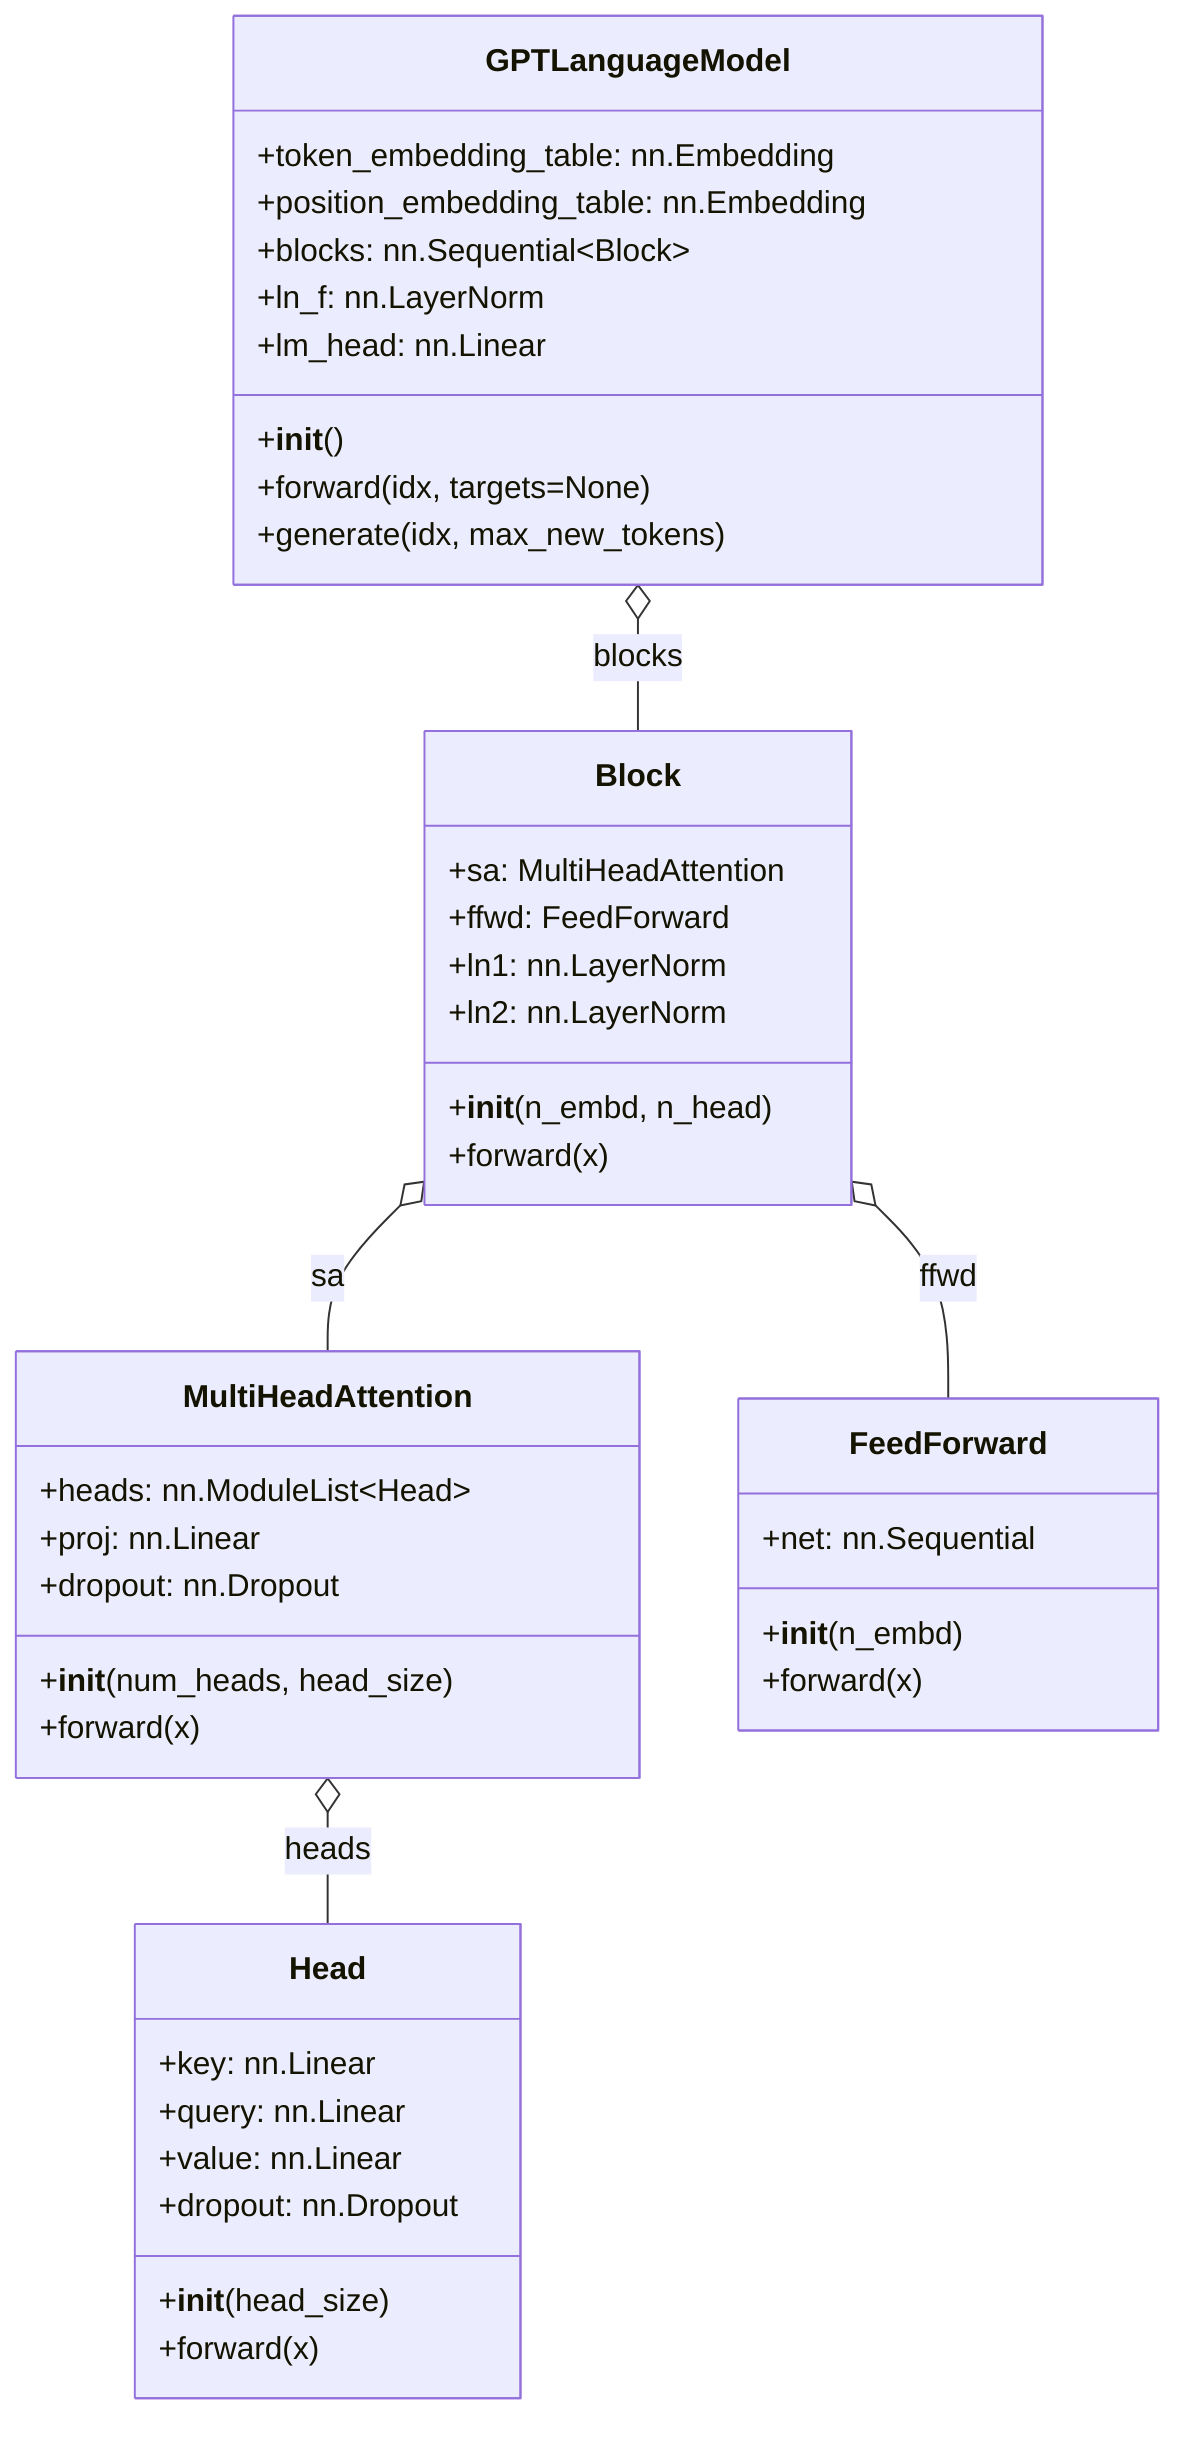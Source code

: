 classDiagram
    direction TB
    class GPTLanguageModel {
        +token_embedding_table: nn.Embedding
        +position_embedding_table: nn.Embedding
        +blocks: nn.Sequential~Block~
        +ln_f: nn.LayerNorm
        +lm_head: nn.Linear
        +__init__()
        +forward(idx, targets=None)
        +generate(idx, max_new_tokens)
    }
    class Block {
        +sa: MultiHeadAttention
        +ffwd: FeedForward
        +ln1: nn.LayerNorm
        +ln2: nn.LayerNorm
        +__init__(n_embd, n_head)
        +forward(x)
    }
    class MultiHeadAttention {
        +heads: nn.ModuleList~Head~
        +proj: nn.Linear
        +dropout: nn.Dropout
        +__init__(num_heads, head_size)
        +forward(x)
    }
    class Head {
        +key: nn.Linear
        +query: nn.Linear
        +value: nn.Linear
        +dropout: nn.Dropout
        +__init__(head_size)
        +forward(x)
    }
    class FeedForward {
        +net: nn.Sequential
        +__init__(n_embd)
        +forward(x)
    }

    GPTLanguageModel o-- Block : blocks
    Block o-- MultiHeadAttention : sa
    Block o-- FeedForward : ffwd
    MultiHeadAttention o-- Head : heads